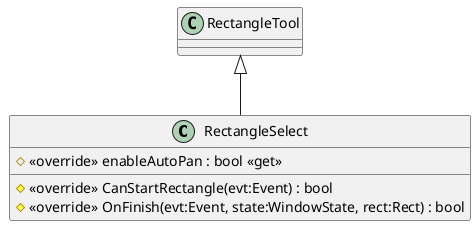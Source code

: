 @startuml
class RectangleSelect {
    # <<override>> enableAutoPan : bool <<get>>
    # <<override>> CanStartRectangle(evt:Event) : bool
    # <<override>> OnFinish(evt:Event, state:WindowState, rect:Rect) : bool
}
RectangleTool <|-- RectangleSelect
@enduml
